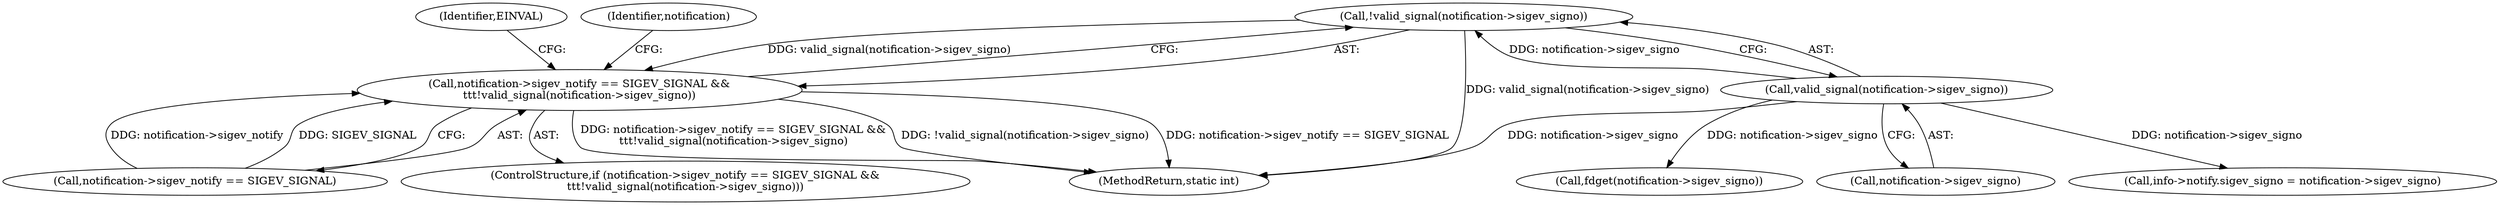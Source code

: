 digraph "0_linux_f991af3daabaecff34684fd51fac80319d1baad1@API" {
"1000156" [label="(Call,!valid_signal(notification->sigev_signo))"];
"1000157" [label="(Call,valid_signal(notification->sigev_signo))"];
"1000150" [label="(Call,notification->sigev_notify == SIGEV_SIGNAL &&\n\t\t\t!valid_signal(notification->sigev_signo))"];
"1000151" [label="(Call,notification->sigev_notify == SIGEV_SIGNAL)"];
"1000157" [label="(Call,valid_signal(notification->sigev_signo))"];
"1000210" [label="(Call,fdget(notification->sigev_signo))"];
"1000149" [label="(ControlStructure,if (notification->sigev_notify == SIGEV_SIGNAL &&\n\t\t\t!valid_signal(notification->sigev_signo)))"];
"1000150" [label="(Call,notification->sigev_notify == SIGEV_SIGNAL &&\n\t\t\t!valid_signal(notification->sigev_signo))"];
"1000156" [label="(Call,!valid_signal(notification->sigev_signo))"];
"1000158" [label="(Call,notification->sigev_signo)"];
"1000164" [label="(Identifier,EINVAL)"];
"1000168" [label="(Identifier,notification)"];
"1000469" [label="(MethodReturn,static int)"];
"1000399" [label="(Call,info->notify.sigev_signo = notification->sigev_signo)"];
"1000156" -> "1000150"  [label="AST: "];
"1000156" -> "1000157"  [label="CFG: "];
"1000157" -> "1000156"  [label="AST: "];
"1000150" -> "1000156"  [label="CFG: "];
"1000156" -> "1000469"  [label="DDG: valid_signal(notification->sigev_signo)"];
"1000156" -> "1000150"  [label="DDG: valid_signal(notification->sigev_signo)"];
"1000157" -> "1000156"  [label="DDG: notification->sigev_signo"];
"1000157" -> "1000158"  [label="CFG: "];
"1000158" -> "1000157"  [label="AST: "];
"1000157" -> "1000469"  [label="DDG: notification->sigev_signo"];
"1000157" -> "1000210"  [label="DDG: notification->sigev_signo"];
"1000157" -> "1000399"  [label="DDG: notification->sigev_signo"];
"1000150" -> "1000149"  [label="AST: "];
"1000150" -> "1000151"  [label="CFG: "];
"1000151" -> "1000150"  [label="AST: "];
"1000164" -> "1000150"  [label="CFG: "];
"1000168" -> "1000150"  [label="CFG: "];
"1000150" -> "1000469"  [label="DDG: notification->sigev_notify == SIGEV_SIGNAL"];
"1000150" -> "1000469"  [label="DDG: notification->sigev_notify == SIGEV_SIGNAL &&\n\t\t\t!valid_signal(notification->sigev_signo)"];
"1000150" -> "1000469"  [label="DDG: !valid_signal(notification->sigev_signo)"];
"1000151" -> "1000150"  [label="DDG: notification->sigev_notify"];
"1000151" -> "1000150"  [label="DDG: SIGEV_SIGNAL"];
}
